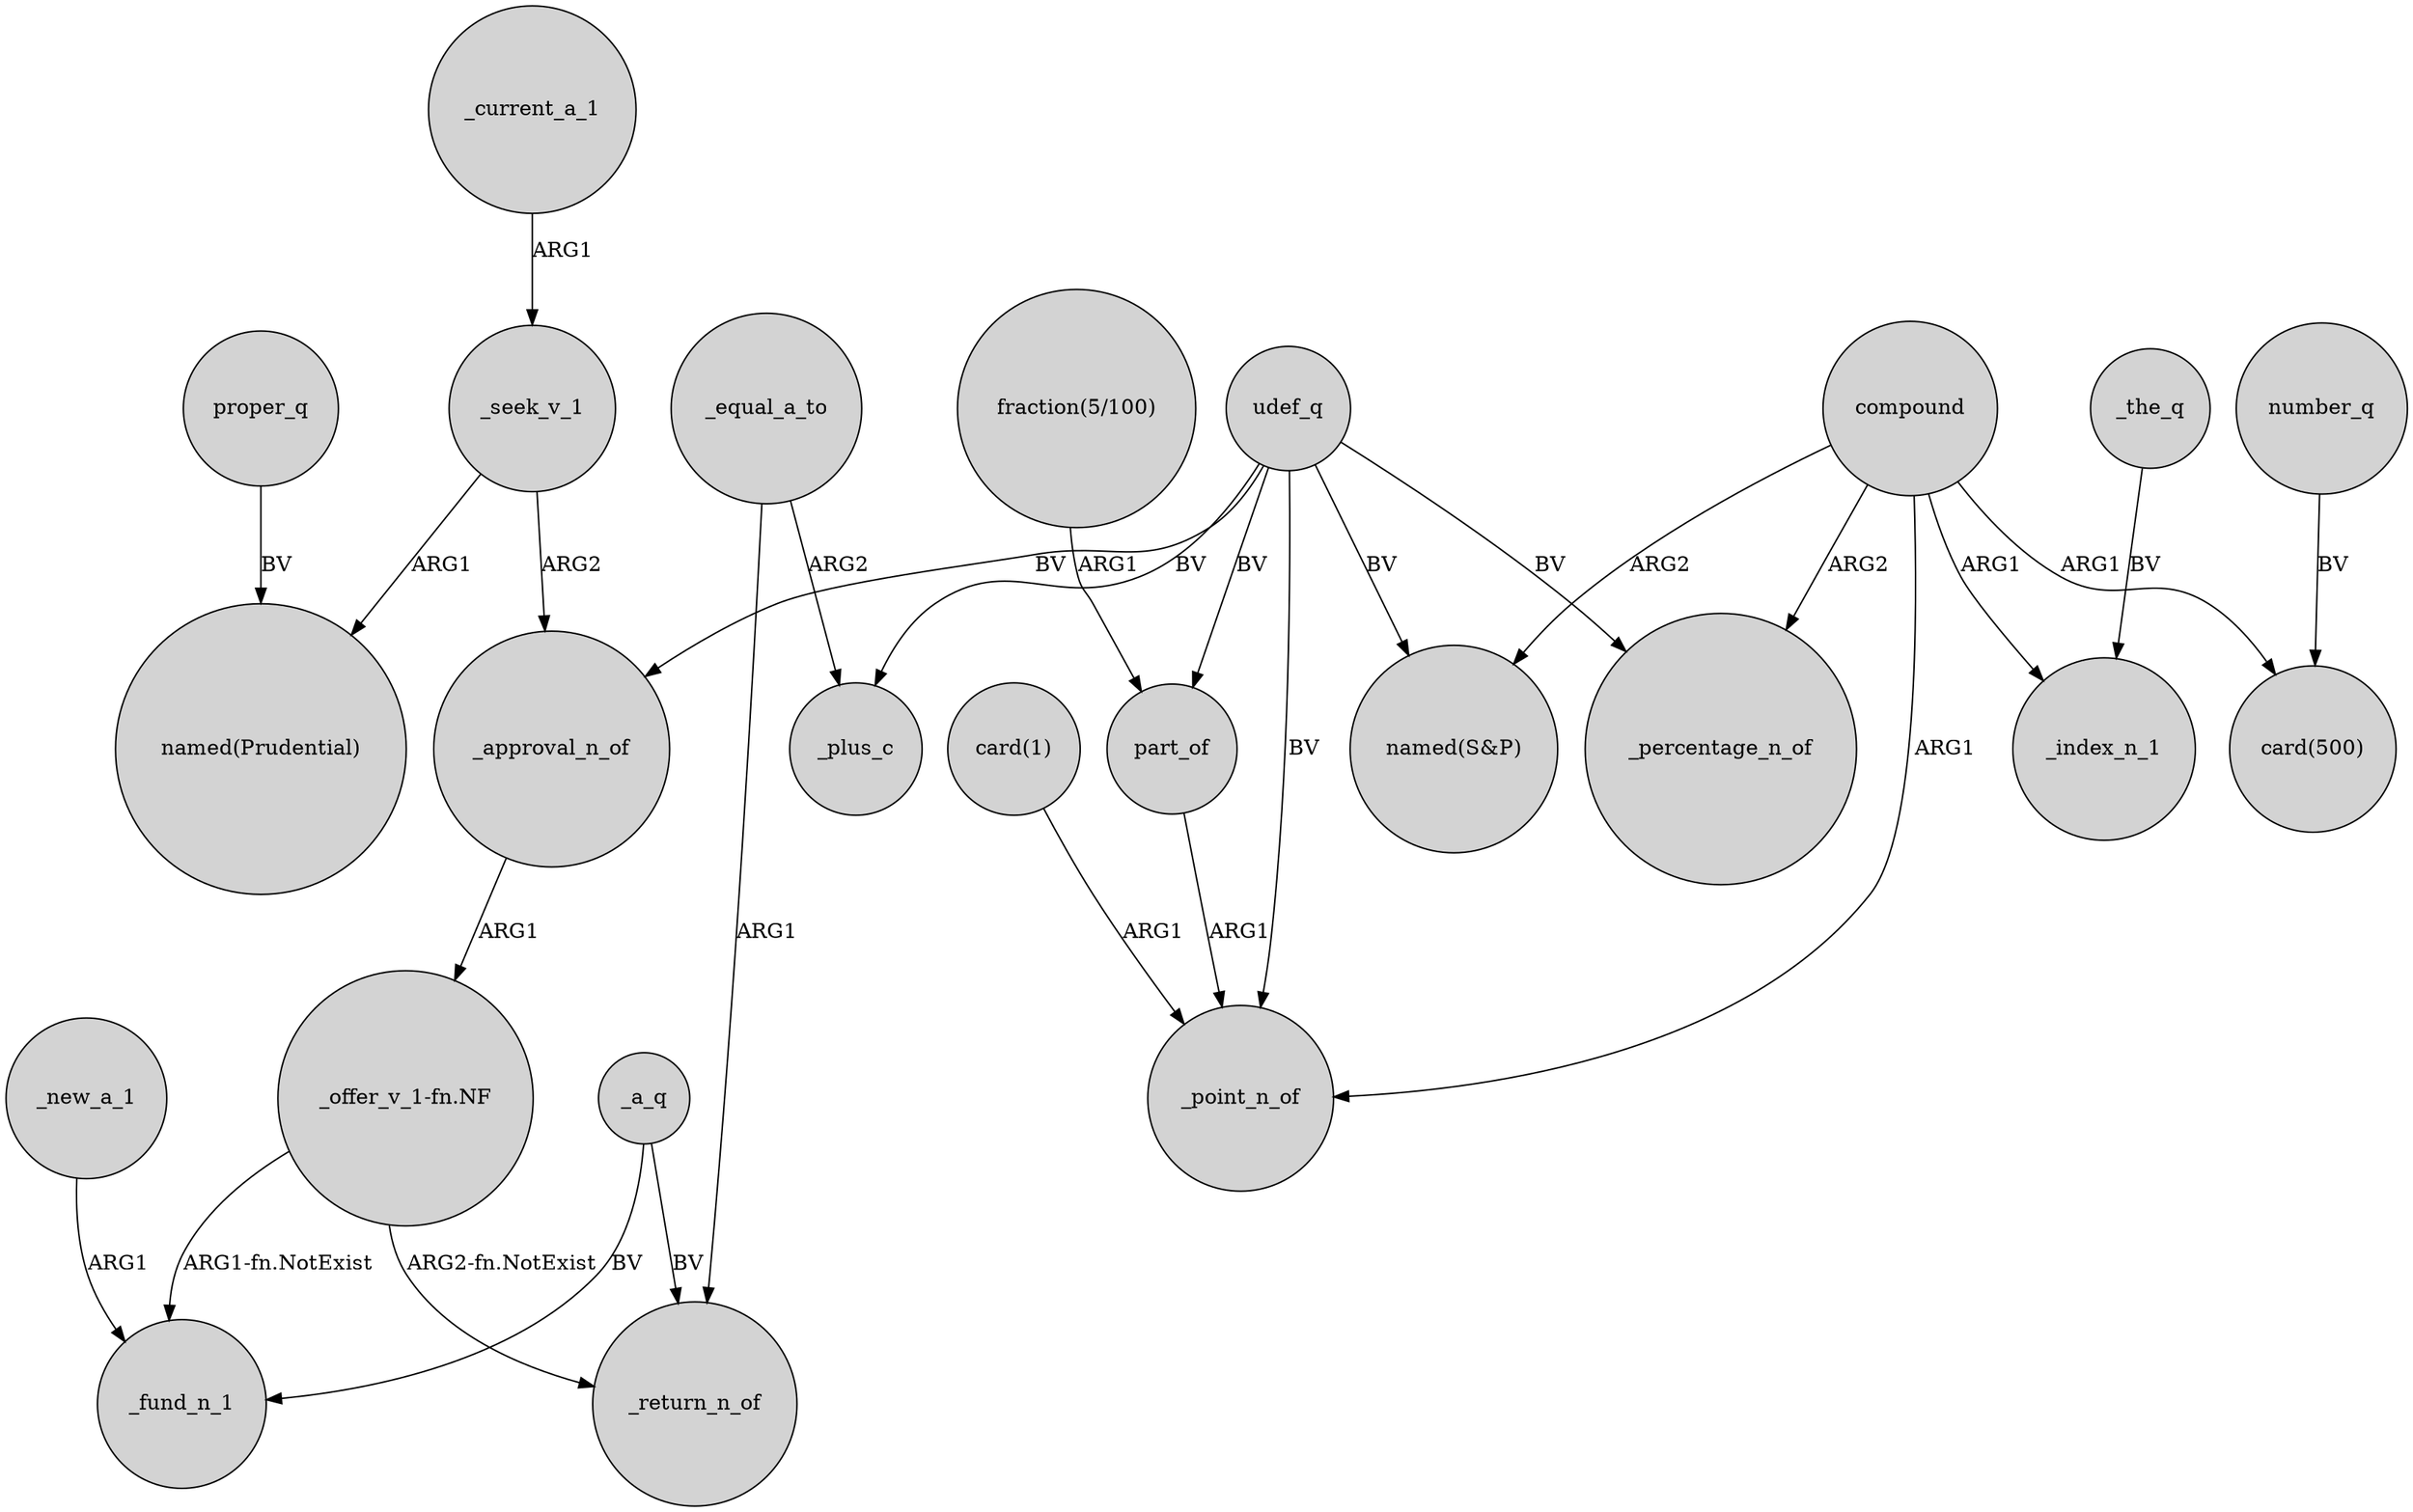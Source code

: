 digraph {
	node [shape=circle style=filled]
	_seek_v_1 -> _approval_n_of [label=ARG2]
	udef_q -> part_of [label=BV]
	part_of -> _point_n_of [label=ARG1]
	_new_a_1 -> _fund_n_1 [label=ARG1]
	_current_a_1 -> _seek_v_1 [label=ARG1]
	compound -> _percentage_n_of [label=ARG2]
	"_offer_v_1-fn.NF" -> _return_n_of [label="ARG2-fn.NotExist"]
	_seek_v_1 -> "named(Prudential)" [label=ARG1]
	udef_q -> _plus_c [label=BV]
	"_offer_v_1-fn.NF" -> _fund_n_1 [label="ARG1-fn.NotExist"]
	udef_q -> "named(S&P)" [label=BV]
	_a_q -> _return_n_of [label=BV]
	_a_q -> _fund_n_1 [label=BV]
	compound -> "card(500)" [label=ARG1]
	number_q -> "card(500)" [label=BV]
	compound -> _point_n_of [label=ARG1]
	_equal_a_to -> _return_n_of [label=ARG1]
	proper_q -> "named(Prudential)" [label=BV]
	"card(1)" -> _point_n_of [label=ARG1]
	_equal_a_to -> _plus_c [label=ARG2]
	"fraction(5/100)" -> part_of [label=ARG1]
	udef_q -> _percentage_n_of [label=BV]
	_the_q -> _index_n_1 [label=BV]
	compound -> "named(S&P)" [label=ARG2]
	_approval_n_of -> "_offer_v_1-fn.NF" [label=ARG1]
	udef_q -> _approval_n_of [label=BV]
	compound -> _index_n_1 [label=ARG1]
	udef_q -> _point_n_of [label=BV]
}
